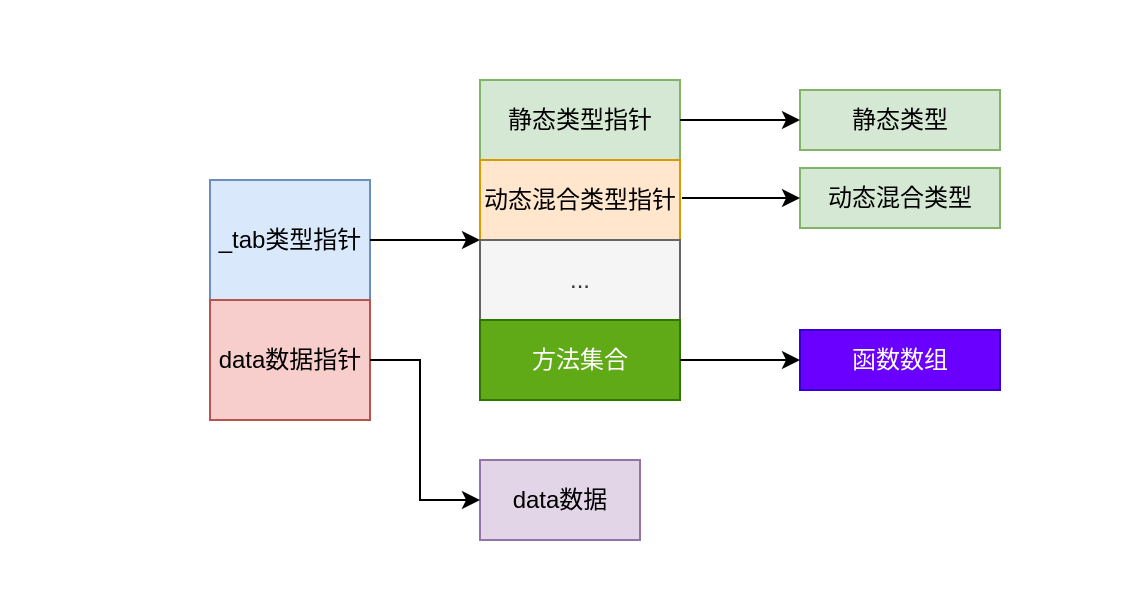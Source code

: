 <mxfile version="14.2.7" type="device"><diagram id="ggG1t1SZDS1qfcd-Nhzx" name="Page-1"><mxGraphModel dx="1426" dy="717" grid="1" gridSize="10" guides="1" tooltips="1" connect="1" arrows="1" fold="1" page="1" pageScale="1" pageWidth="850" pageHeight="1100" math="0" shadow="0"><root><mxCell id="0"/><mxCell id="1" parent="0"/><mxCell id="PjjoEmVNYukVaN2IJVKd-1" value="_tab类型指针" style="rounded=0;whiteSpace=wrap;html=1;fillColor=#dae8fc;strokeColor=#6c8ebf;" vertex="1" parent="1"><mxGeometry x="195" y="170" width="80" height="60" as="geometry"/></mxCell><mxCell id="PjjoEmVNYukVaN2IJVKd-2" value="data数据指针" style="rounded=0;whiteSpace=wrap;html=1;fillColor=#f8cecc;strokeColor=#b85450;" vertex="1" parent="1"><mxGeometry x="195" y="230" width="80" height="60" as="geometry"/></mxCell><mxCell id="PjjoEmVNYukVaN2IJVKd-3" value="" style="endArrow=none;html=1;strokeColor=none;" edge="1" parent="1"><mxGeometry width="50" height="50" relative="1" as="geometry"><mxPoint x="90" y="200" as="sourcePoint"/><mxPoint x="650" y="200" as="targetPoint"/></mxGeometry></mxCell><mxCell id="PjjoEmVNYukVaN2IJVKd-4" value="" style="endArrow=none;html=1;strokeColor=none;" edge="1" parent="1"><mxGeometry width="50" height="50" relative="1" as="geometry"><mxPoint x="380" y="80" as="sourcePoint"/><mxPoint x="380" y="380" as="targetPoint"/></mxGeometry></mxCell><mxCell id="PjjoEmVNYukVaN2IJVKd-8" value="静态类型指针" style="rounded=0;whiteSpace=wrap;html=1;fillColor=#d5e8d4;strokeColor=#82b366;" vertex="1" parent="1"><mxGeometry x="330" y="120" width="100" height="40" as="geometry"/></mxCell><mxCell id="PjjoEmVNYukVaN2IJVKd-9" value="data数据" style="rounded=0;whiteSpace=wrap;html=1;fillColor=#e1d5e7;strokeColor=#9673a6;" vertex="1" parent="1"><mxGeometry x="330" y="310" width="80" height="40" as="geometry"/></mxCell><mxCell id="PjjoEmVNYukVaN2IJVKd-10" value="" style="endArrow=classic;html=1;entryX=0;entryY=0;entryDx=0;entryDy=0;exitX=1;exitY=0.5;exitDx=0;exitDy=0;" edge="1" parent="1" source="PjjoEmVNYukVaN2IJVKd-1" target="PjjoEmVNYukVaN2IJVKd-13"><mxGeometry width="50" height="50" relative="1" as="geometry"><mxPoint x="250" y="240" as="sourcePoint"/><mxPoint x="300" y="190" as="targetPoint"/></mxGeometry></mxCell><mxCell id="PjjoEmVNYukVaN2IJVKd-11" value="" style="endArrow=classic;html=1;entryX=0;entryY=0.5;entryDx=0;entryDy=0;exitX=1;exitY=0.5;exitDx=0;exitDy=0;rounded=0;" edge="1" parent="1" source="PjjoEmVNYukVaN2IJVKd-2" target="PjjoEmVNYukVaN2IJVKd-9"><mxGeometry width="50" height="50" relative="1" as="geometry"><mxPoint x="275" y="270" as="sourcePoint"/><mxPoint x="330" y="270" as="targetPoint"/><Array as="points"><mxPoint x="300" y="260"/><mxPoint x="300" y="330"/></Array></mxGeometry></mxCell><mxCell id="PjjoEmVNYukVaN2IJVKd-12" value="动态混合类型指针" style="rounded=0;whiteSpace=wrap;html=1;fillColor=#ffe6cc;strokeColor=#d79b00;" vertex="1" parent="1"><mxGeometry x="330" y="160" width="100" height="40" as="geometry"/></mxCell><mxCell id="PjjoEmVNYukVaN2IJVKd-13" value="..." style="rounded=0;whiteSpace=wrap;html=1;fillColor=#f5f5f5;strokeColor=#666666;fontColor=#333333;" vertex="1" parent="1"><mxGeometry x="330" y="200" width="100" height="40" as="geometry"/></mxCell><mxCell id="PjjoEmVNYukVaN2IJVKd-15" value="方法集合" style="rounded=0;whiteSpace=wrap;html=1;fillColor=#60a917;strokeColor=#2D7600;fontColor=#ffffff;" vertex="1" parent="1"><mxGeometry x="330" y="240" width="100" height="40" as="geometry"/></mxCell><mxCell id="PjjoEmVNYukVaN2IJVKd-16" value="静态类型" style="rounded=0;whiteSpace=wrap;html=1;fillColor=#d5e8d4;strokeColor=#82b366;" vertex="1" parent="1"><mxGeometry x="490" y="125" width="100" height="30" as="geometry"/></mxCell><mxCell id="PjjoEmVNYukVaN2IJVKd-17" value="动态混合类型" style="rounded=0;whiteSpace=wrap;html=1;fillColor=#d5e8d4;strokeColor=#82b366;" vertex="1" parent="1"><mxGeometry x="490" y="164" width="100" height="30" as="geometry"/></mxCell><mxCell id="PjjoEmVNYukVaN2IJVKd-18" value="函数数组" style="rounded=0;whiteSpace=wrap;html=1;fillColor=#6a00ff;strokeColor=#3700CC;fontColor=#ffffff;" vertex="1" parent="1"><mxGeometry x="490" y="245" width="100" height="30" as="geometry"/></mxCell><mxCell id="PjjoEmVNYukVaN2IJVKd-19" value="" style="endArrow=classic;html=1;entryX=0;entryY=0.5;entryDx=0;entryDy=0;exitX=1;exitY=0.5;exitDx=0;exitDy=0;" edge="1" parent="1" target="PjjoEmVNYukVaN2IJVKd-16"><mxGeometry width="50" height="50" relative="1" as="geometry"><mxPoint x="430" y="140" as="sourcePoint"/><mxPoint x="485" y="140" as="targetPoint"/></mxGeometry></mxCell><mxCell id="PjjoEmVNYukVaN2IJVKd-20" value="" style="endArrow=classic;html=1;exitX=1;exitY=0.5;exitDx=0;exitDy=0;" edge="1" parent="1" target="PjjoEmVNYukVaN2IJVKd-17"><mxGeometry width="50" height="50" relative="1" as="geometry"><mxPoint x="431" y="179" as="sourcePoint"/><mxPoint x="486" y="179" as="targetPoint"/></mxGeometry></mxCell><mxCell id="PjjoEmVNYukVaN2IJVKd-22" value="" style="endArrow=classic;html=1;exitX=1;exitY=0.5;exitDx=0;exitDy=0;entryX=0;entryY=0.5;entryDx=0;entryDy=0;" edge="1" parent="1" source="PjjoEmVNYukVaN2IJVKd-15" target="PjjoEmVNYukVaN2IJVKd-18"><mxGeometry width="50" height="50" relative="1" as="geometry"><mxPoint x="441" y="149" as="sourcePoint"/><mxPoint x="500" y="149" as="targetPoint"/></mxGeometry></mxCell></root></mxGraphModel></diagram></mxfile>